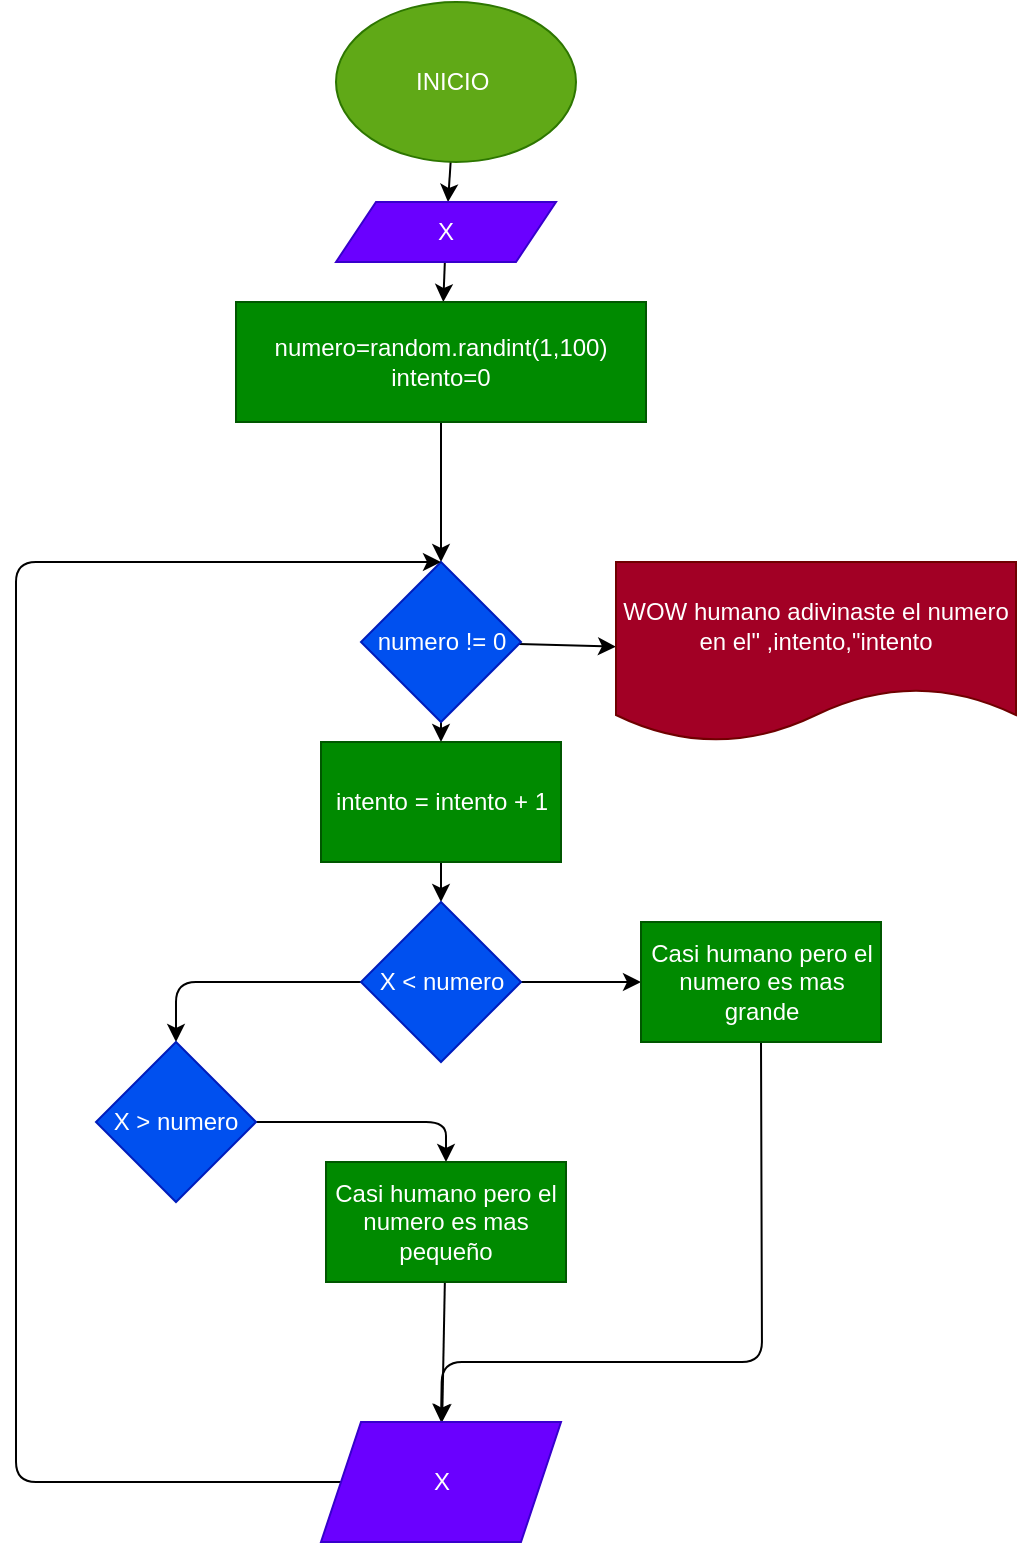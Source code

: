 <mxfile>
    <diagram id="MeH8wHETxYxgZoBausDj" name="Página-1">
        <mxGraphModel dx="940" dy="813" grid="1" gridSize="10" guides="1" tooltips="1" connect="1" arrows="1" fold="1" page="1" pageScale="1" pageWidth="827" pageHeight="1169" math="0" shadow="0">
            <root>
                <mxCell id="0"/>
                <mxCell id="1" parent="0"/>
                <mxCell id="4" value="" style="edgeStyle=none;html=1;" parent="1" source="2" target="3" edge="1">
                    <mxGeometry relative="1" as="geometry"/>
                </mxCell>
                <mxCell id="2" value="INICIO&amp;nbsp;" style="ellipse;whiteSpace=wrap;html=1;fillColor=#60a917;fontColor=#ffffff;strokeColor=#2D7600;" parent="1" vertex="1">
                    <mxGeometry x="200" y="40" width="120" height="80" as="geometry"/>
                </mxCell>
                <mxCell id="6" value="" style="edgeStyle=none;html=1;" parent="1" source="3" target="5" edge="1">
                    <mxGeometry relative="1" as="geometry"/>
                </mxCell>
                <mxCell id="3" value="X" style="shape=parallelogram;perimeter=parallelogramPerimeter;whiteSpace=wrap;html=1;fixedSize=1;fillColor=#6a00ff;fontColor=#ffffff;strokeColor=#3700CC;" parent="1" vertex="1">
                    <mxGeometry x="200" y="140" width="110" height="30" as="geometry"/>
                </mxCell>
                <mxCell id="8" value="" style="edgeStyle=none;html=1;" parent="1" source="5" target="7" edge="1">
                    <mxGeometry relative="1" as="geometry"/>
                </mxCell>
                <mxCell id="5" value="&lt;div&gt;numero=random.randint(1,100)&lt;/div&gt;&lt;div&gt;intento=0&lt;/div&gt;" style="whiteSpace=wrap;html=1;fillColor=#008a00;fontColor=#ffffff;strokeColor=#005700;" parent="1" vertex="1">
                    <mxGeometry x="150" y="190" width="205" height="60" as="geometry"/>
                </mxCell>
                <mxCell id="10" value="" style="edgeStyle=none;html=1;" parent="1" source="7" target="9" edge="1">
                    <mxGeometry relative="1" as="geometry"/>
                </mxCell>
                <mxCell id="27" value="" style="edgeStyle=none;html=1;" parent="1" source="7" target="26" edge="1">
                    <mxGeometry relative="1" as="geometry"/>
                </mxCell>
                <mxCell id="7" value="numero != 0" style="rhombus;whiteSpace=wrap;html=1;fillColor=#0050ef;fontColor=#ffffff;strokeColor=#001DBC;" parent="1" vertex="1">
                    <mxGeometry x="212.5" y="320" width="80" height="80" as="geometry"/>
                </mxCell>
                <mxCell id="12" value="" style="edgeStyle=none;html=1;" parent="1" source="9" target="11" edge="1">
                    <mxGeometry relative="1" as="geometry"/>
                </mxCell>
                <mxCell id="9" value="intento = intento + 1" style="whiteSpace=wrap;html=1;fillColor=#008a00;fontColor=#ffffff;strokeColor=#005700;" parent="1" vertex="1">
                    <mxGeometry x="192.5" y="410" width="120" height="60" as="geometry"/>
                </mxCell>
                <mxCell id="14" value="" style="edgeStyle=none;html=1;" parent="1" source="11" target="13" edge="1">
                    <mxGeometry relative="1" as="geometry"/>
                </mxCell>
                <mxCell id="16" value="" style="edgeStyle=none;html=1;" parent="1" source="11" target="15" edge="1">
                    <mxGeometry relative="1" as="geometry">
                        <Array as="points">
                            <mxPoint x="120" y="530"/>
                        </Array>
                    </mxGeometry>
                </mxCell>
                <mxCell id="11" value="X &amp;lt; numero" style="rhombus;whiteSpace=wrap;html=1;fillColor=#0050ef;fontColor=#ffffff;strokeColor=#001DBC;" parent="1" vertex="1">
                    <mxGeometry x="212.5" y="490" width="80" height="80" as="geometry"/>
                </mxCell>
                <mxCell id="22" style="edgeStyle=none;html=1;exitX=0.5;exitY=1;exitDx=0;exitDy=0;entryX=0.5;entryY=0;entryDx=0;entryDy=0;" parent="1" source="13" target="20" edge="1">
                    <mxGeometry relative="1" as="geometry">
                        <Array as="points">
                            <mxPoint x="413" y="720"/>
                            <mxPoint x="253" y="720"/>
                        </Array>
                    </mxGeometry>
                </mxCell>
                <mxCell id="13" value="Casi humano pero el numero es mas grande" style="whiteSpace=wrap;html=1;fillColor=#008a00;fontColor=#ffffff;strokeColor=#005700;" parent="1" vertex="1">
                    <mxGeometry x="352.5" y="500" width="120" height="60" as="geometry"/>
                </mxCell>
                <mxCell id="19" value="" style="edgeStyle=none;html=1;" parent="1" source="15" target="18" edge="1">
                    <mxGeometry relative="1" as="geometry">
                        <Array as="points">
                            <mxPoint x="255" y="600"/>
                        </Array>
                    </mxGeometry>
                </mxCell>
                <mxCell id="15" value="X &amp;gt; numero" style="rhombus;whiteSpace=wrap;html=1;fillColor=#0050ef;fontColor=#ffffff;strokeColor=#001DBC;" parent="1" vertex="1">
                    <mxGeometry x="80" y="560" width="80" height="80" as="geometry"/>
                </mxCell>
                <mxCell id="21" value="" style="edgeStyle=none;html=1;" parent="1" source="18" target="20" edge="1">
                    <mxGeometry relative="1" as="geometry"/>
                </mxCell>
                <mxCell id="18" value="Casi humano pero el numero es mas pequeño" style="whiteSpace=wrap;html=1;fillColor=#008a00;fontColor=#ffffff;strokeColor=#005700;" parent="1" vertex="1">
                    <mxGeometry x="195" y="620" width="120" height="60" as="geometry"/>
                </mxCell>
                <mxCell id="23" style="edgeStyle=none;html=1;exitX=0;exitY=0.5;exitDx=0;exitDy=0;entryX=0.5;entryY=0;entryDx=0;entryDy=0;" parent="1" source="20" target="7" edge="1">
                    <mxGeometry relative="1" as="geometry">
                        <Array as="points">
                            <mxPoint x="40" y="780"/>
                            <mxPoint x="40" y="550"/>
                            <mxPoint x="40" y="320"/>
                        </Array>
                    </mxGeometry>
                </mxCell>
                <mxCell id="20" value="X" style="shape=parallelogram;perimeter=parallelogramPerimeter;whiteSpace=wrap;html=1;fixedSize=1;fillColor=#6a00ff;fontColor=#ffffff;strokeColor=#3700CC;" parent="1" vertex="1">
                    <mxGeometry x="192.5" y="750" width="120" height="60" as="geometry"/>
                </mxCell>
                <mxCell id="26" value="WOW humano adivinaste el numero en el&quot; ,intento,&quot;intento" style="shape=document;whiteSpace=wrap;html=1;boundedLbl=1;fillColor=#a20025;fontColor=#ffffff;strokeColor=#6F0000;" parent="1" vertex="1">
                    <mxGeometry x="340" y="320" width="200" height="90" as="geometry"/>
                </mxCell>
            </root>
        </mxGraphModel>
    </diagram>
</mxfile>
